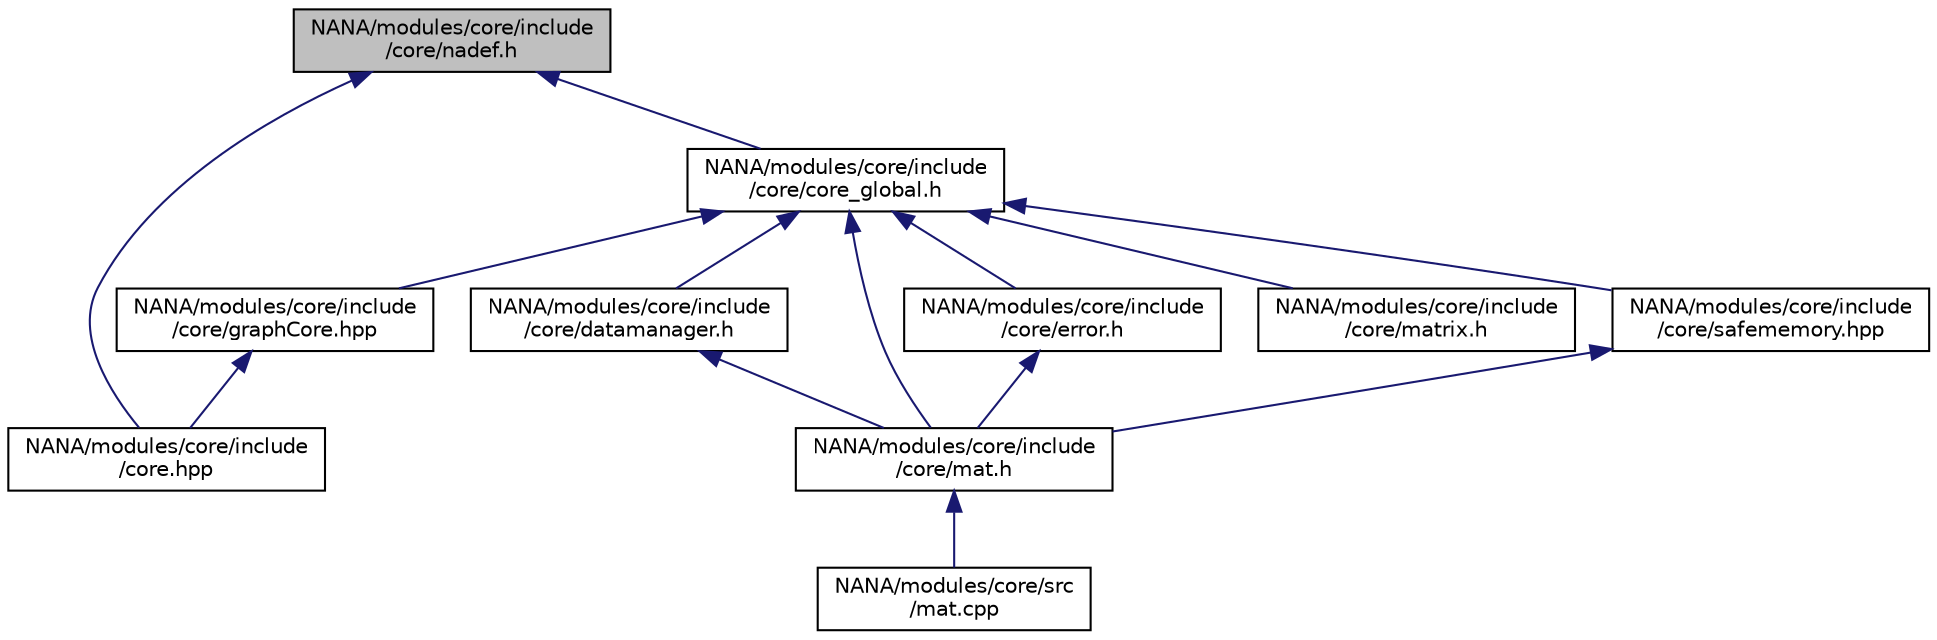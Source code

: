 digraph "NANA/modules/core/include/core/nadef.h"
{
 // LATEX_PDF_SIZE
  edge [fontname="Helvetica",fontsize="10",labelfontname="Helvetica",labelfontsize="10"];
  node [fontname="Helvetica",fontsize="10",shape=record];
  Node1 [label="NANA/modules/core/include\l/core/nadef.h",height=0.2,width=0.4,color="black", fillcolor="grey75", style="filled", fontcolor="black",tooltip="数值分析所依赖的定义"];
  Node1 -> Node2 [dir="back",color="midnightblue",fontsize="10",style="solid",fontname="Helvetica"];
  Node2 [label="NANA/modules/core/include\l/core.hpp",height=0.2,width=0.4,color="black", fillcolor="white", style="filled",URL="$modules_2core_2include_2core_8hpp.html",tooltip="包含基本的数据结构等"];
  Node1 -> Node3 [dir="back",color="midnightblue",fontsize="10",style="solid",fontname="Helvetica"];
  Node3 [label="NANA/modules/core/include\l/core/core_global.h",height=0.2,width=0.4,color="black", fillcolor="white", style="filled",URL="$modules_2core_2include_2core_2core__global_8h.html",tooltip="全局头文件"];
  Node3 -> Node4 [dir="back",color="midnightblue",fontsize="10",style="solid",fontname="Helvetica"];
  Node4 [label="NANA/modules/core/include\l/core/datamanager.h",height=0.2,width=0.4,color="black", fillcolor="white", style="filled",URL="$modules_2core_2include_2core_2datamanager_8h.html",tooltip="实现一个数据管理器"];
  Node4 -> Node5 [dir="back",color="midnightblue",fontsize="10",style="solid",fontname="Helvetica"];
  Node5 [label="NANA/modules/core/include\l/core/mat.h",height=0.2,width=0.4,color="black", fillcolor="white", style="filled",URL="$modules_2core_2include_2core_2mat_8h.html",tooltip="实现一个用于矩阵运算的模板类(仍在实现当中)"];
  Node5 -> Node6 [dir="back",color="midnightblue",fontsize="10",style="solid",fontname="Helvetica"];
  Node6 [label="NANA/modules/core/src\l/mat.cpp",height=0.2,width=0.4,color="black", fillcolor="white", style="filled",URL="$mat_8cpp.html",tooltip="实现Mat的相关功能"];
  Node3 -> Node7 [dir="back",color="midnightblue",fontsize="10",style="solid",fontname="Helvetica"];
  Node7 [label="NANA/modules/core/include\l/core/error.h",height=0.2,width=0.4,color="black", fillcolor="white", style="filled",URL="$modules_2core_2include_2core_2error_8h.html",tooltip="用于抛出异常"];
  Node7 -> Node5 [dir="back",color="midnightblue",fontsize="10",style="solid",fontname="Helvetica"];
  Node3 -> Node8 [dir="back",color="midnightblue",fontsize="10",style="solid",fontname="Helvetica"];
  Node8 [label="NANA/modules/core/include\l/core/graphCore.hpp",height=0.2,width=0.4,color="black", fillcolor="white", style="filled",URL="$modules_2core_2include_2core_2graph_core_8hpp.html",tooltip="为图论算法实现的基本数据结构"];
  Node8 -> Node2 [dir="back",color="midnightblue",fontsize="10",style="solid",fontname="Helvetica"];
  Node3 -> Node5 [dir="back",color="midnightblue",fontsize="10",style="solid",fontname="Helvetica"];
  Node3 -> Node9 [dir="back",color="midnightblue",fontsize="10",style="solid",fontname="Helvetica"];
  Node9 [label="NANA/modules/core/include\l/core/matrix.h",height=0.2,width=0.4,color="black", fillcolor="white", style="filled",URL="$modules_2core_2include_2core_2matrix_8h.html",tooltip="简单矩阵类(效率不高，但易于理解，很多时候会触发复制构造函数)，不同于Mat"];
  Node3 -> Node10 [dir="back",color="midnightblue",fontsize="10",style="solid",fontname="Helvetica"];
  Node10 [label="NANA/modules/core/include\l/core/safememory.hpp",height=0.2,width=0.4,color="black", fillcolor="white", style="filled",URL="$modules_2core_2include_2core_2safememory_8hpp.html",tooltip="实现安全的内存管理"];
  Node10 -> Node5 [dir="back",color="midnightblue",fontsize="10",style="solid",fontname="Helvetica"];
}
